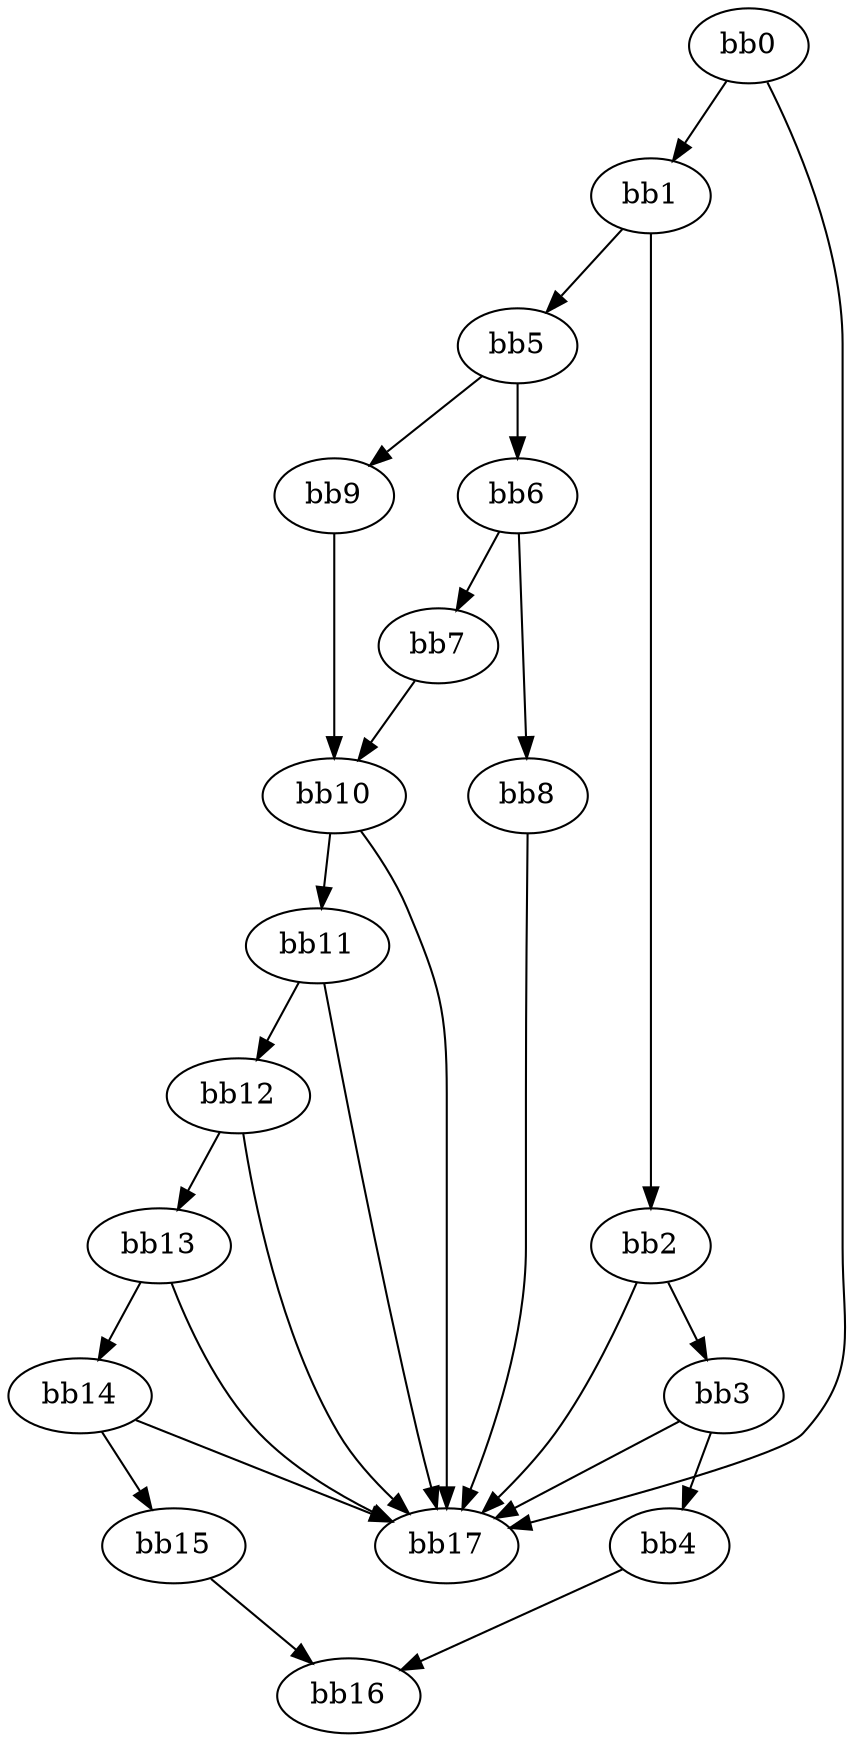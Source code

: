 digraph {
    0 [ label = "bb0\l" ]
    1 [ label = "bb1\l" ]
    2 [ label = "bb2\l" ]
    3 [ label = "bb3\l" ]
    4 [ label = "bb4\l" ]
    5 [ label = "bb5\l" ]
    6 [ label = "bb6\l" ]
    7 [ label = "bb7\l" ]
    8 [ label = "bb8\l" ]
    9 [ label = "bb9\l" ]
    10 [ label = "bb10\l" ]
    11 [ label = "bb11\l" ]
    12 [ label = "bb12\l" ]
    13 [ label = "bb13\l" ]
    14 [ label = "bb14\l" ]
    15 [ label = "bb15\l" ]
    16 [ label = "bb16\l" ]
    17 [ label = "bb17\l" ]
    0 -> 1 [ ]
    0 -> 17 [ ]
    1 -> 2 [ ]
    1 -> 5 [ ]
    2 -> 3 [ ]
    2 -> 17 [ ]
    3 -> 4 [ ]
    3 -> 17 [ ]
    4 -> 16 [ ]
    5 -> 6 [ ]
    5 -> 9 [ ]
    6 -> 7 [ ]
    6 -> 8 [ ]
    7 -> 10 [ ]
    8 -> 17 [ ]
    9 -> 10 [ ]
    10 -> 11 [ ]
    10 -> 17 [ ]
    11 -> 12 [ ]
    11 -> 17 [ ]
    12 -> 13 [ ]
    12 -> 17 [ ]
    13 -> 14 [ ]
    13 -> 17 [ ]
    14 -> 15 [ ]
    14 -> 17 [ ]
    15 -> 16 [ ]
}

